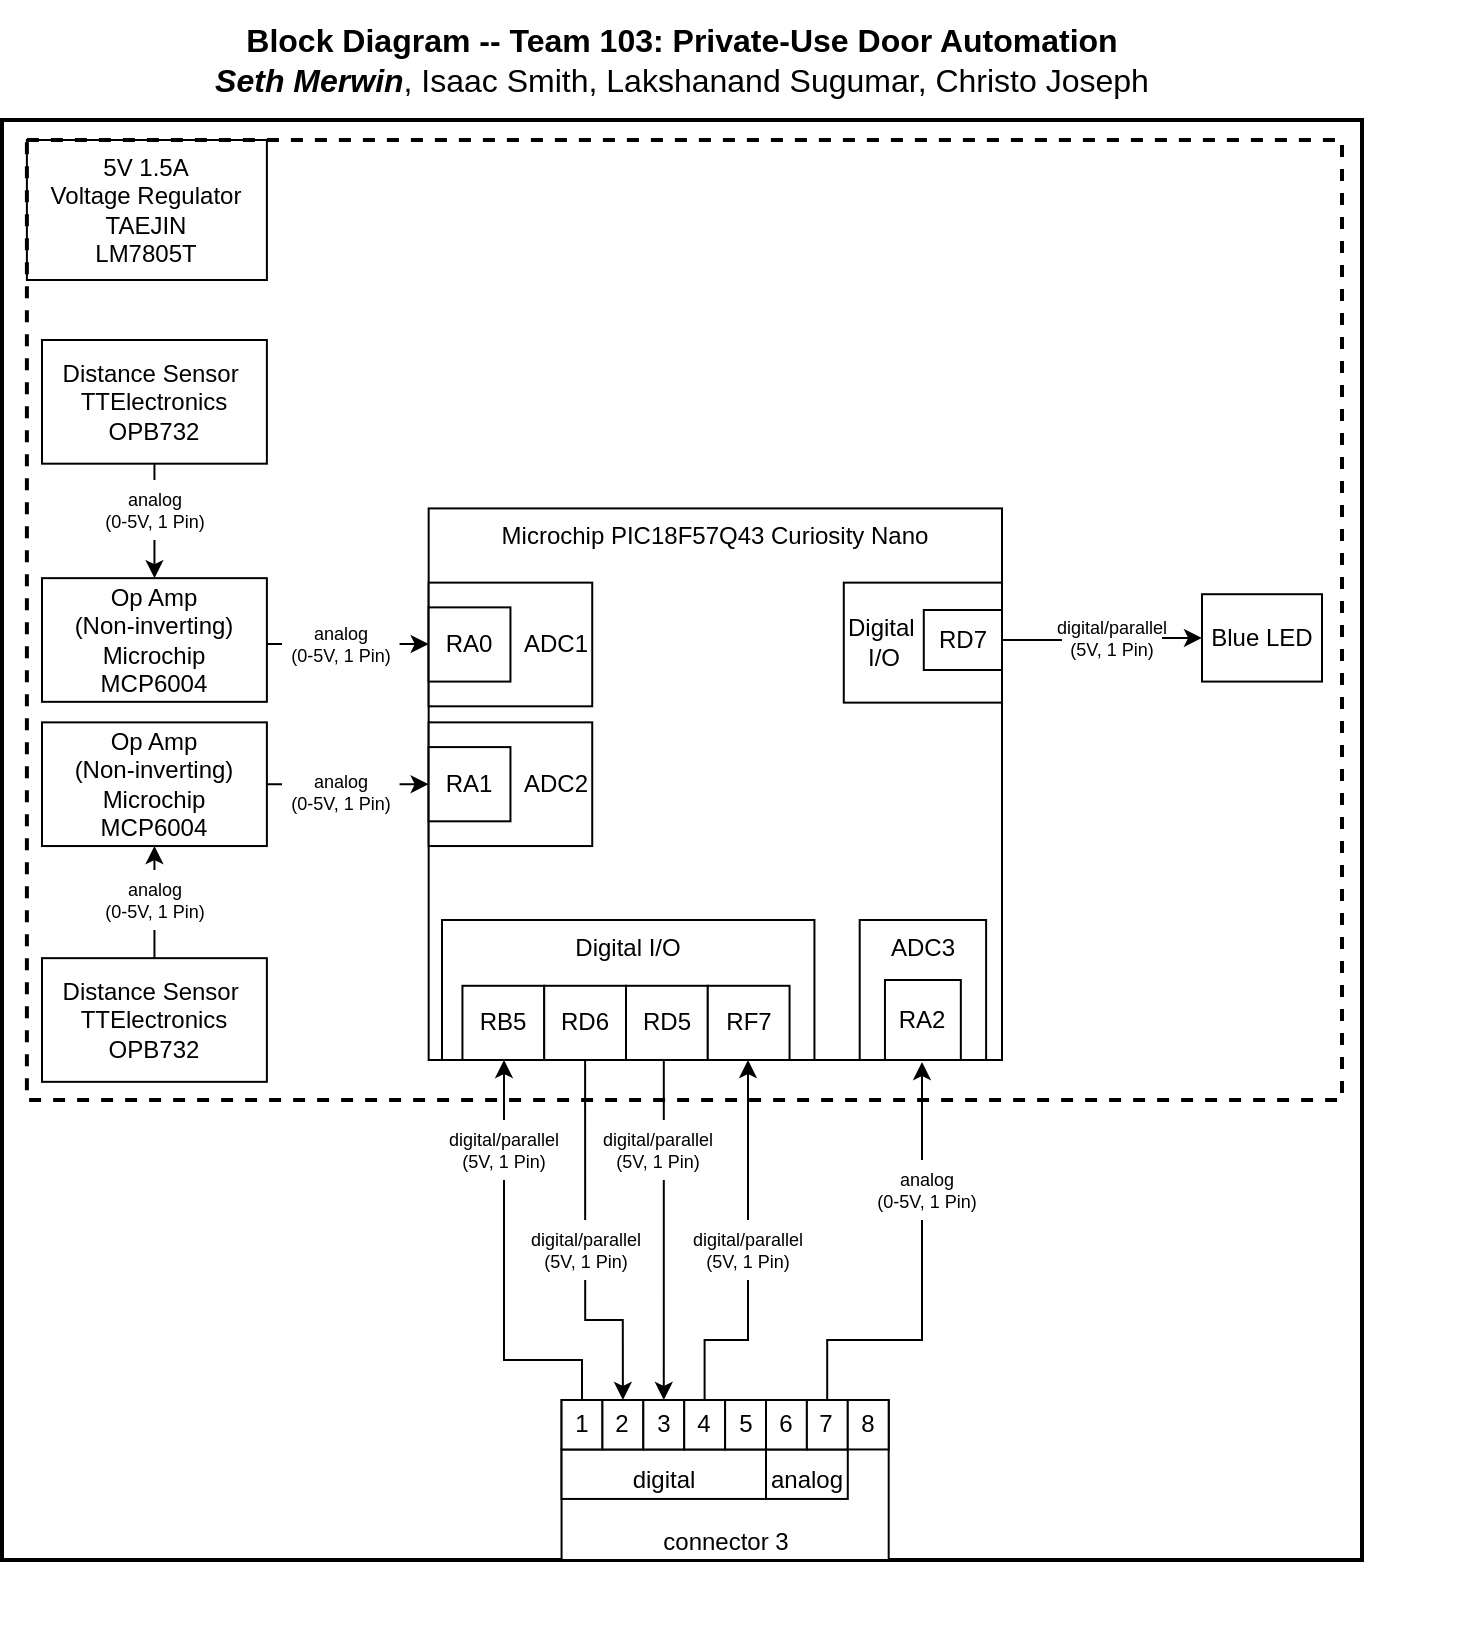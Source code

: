 <mxfile version="28.2.5">
  <diagram name="Page-1" id="hgV2WE_vq-kMDefhnzd4">
    <mxGraphModel grid="1" page="1" gridSize="10" guides="1" tooltips="1" connect="1" arrows="1" fold="1" pageScale="1" pageWidth="850" pageHeight="1100" math="0" shadow="0">
      <root>
        <mxCell id="0" />
        <mxCell id="1" parent="0" />
        <mxCell id="6swBmumY7SecbSZGO2hE-2" value="" style="rounded=0;whiteSpace=wrap;html=1;fillColor=none;verticalAlign=top;strokeWidth=2;" vertex="1" parent="1">
          <mxGeometry x="510" y="160" width="680" height="720" as="geometry" />
        </mxCell>
        <mxCell id="xc2jS8zjyYvJkJ2TT7Xu-1" value="" style="rounded=0;whiteSpace=wrap;html=1;fillColor=none;dashed=1;strokeWidth=2;" vertex="1" parent="1">
          <mxGeometry x="522.45" y="170" width="657.55" height="480" as="geometry" />
        </mxCell>
        <mxCell id="6swBmumY7SecbSZGO2hE-1" value="" style="group;align=center;strokeColor=none;" connectable="0" vertex="1" parent="1">
          <mxGeometry x="570" y="280" width="670" height="640" as="geometry" />
        </mxCell>
        <mxCell id="6swBmumY7SecbSZGO2hE-3" value="Microchip PIC18F57Q43 Curiosity Nano" style="rounded=0;whiteSpace=wrap;html=1;verticalAlign=top;fillColor=none;movable=1;resizable=1;rotatable=1;deletable=1;editable=1;locked=0;connectable=1;" vertex="1" parent="6swBmumY7SecbSZGO2hE-1">
          <mxGeometry x="153.33" y="74.21" width="286.67" height="275.79" as="geometry" />
        </mxCell>
        <mxCell id="6swBmumY7SecbSZGO2hE-4" value="Digital I/O" style="rounded=0;whiteSpace=wrap;html=1;fillColor=none;verticalAlign=top;" vertex="1" parent="6swBmumY7SecbSZGO2hE-1">
          <mxGeometry x="160" y="280" width="186.22" height="70" as="geometry" />
        </mxCell>
        <mxCell id="6swBmumY7SecbSZGO2hE-6" value="ADC1" style="rounded=0;whiteSpace=wrap;html=1;align=right;" vertex="1" parent="6swBmumY7SecbSZGO2hE-1">
          <mxGeometry x="153.333" y="111.316" width="81.778" height="61.842" as="geometry" />
        </mxCell>
        <mxCell id="6swBmumY7SecbSZGO2hE-7" value="RB5" style="rounded=0;whiteSpace=wrap;html=1;" vertex="1" parent="6swBmumY7SecbSZGO2hE-1">
          <mxGeometry x="170.22" y="312.897" width="40.889" height="37.105" as="geometry" />
        </mxCell>
        <mxCell id="6swBmumY7SecbSZGO2hE-8" value="" style="edgeStyle=orthogonalEdgeStyle;rounded=0;orthogonalLoop=1;jettySize=auto;html=1;entryX=0.5;entryY=0;entryDx=0;entryDy=0;exitX=0.5;exitY=1;exitDx=0;exitDy=0;" edge="1" parent="6swBmumY7SecbSZGO2hE-1" source="6swBmumY7SecbSZGO2hE-9" target="6swBmumY7SecbSZGO2hE-22">
          <mxGeometry relative="1" as="geometry">
            <Array as="points">
              <mxPoint x="232" y="480" />
              <mxPoint x="250" y="480" />
            </Array>
          </mxGeometry>
        </mxCell>
        <mxCell id="6swBmumY7SecbSZGO2hE-9" value="&lt;div&gt;RD6&lt;/div&gt;" style="rounded=0;whiteSpace=wrap;html=1;" vertex="1" parent="6swBmumY7SecbSZGO2hE-1">
          <mxGeometry x="211.109" y="312.897" width="40.889" height="37.105" as="geometry" />
        </mxCell>
        <mxCell id="6swBmumY7SecbSZGO2hE-10" value="" style="edgeStyle=orthogonalEdgeStyle;rounded=0;orthogonalLoop=1;jettySize=auto;html=1;entryX=0.5;entryY=0;entryDx=0;entryDy=0;exitX=0.5;exitY=1;exitDx=0;exitDy=0;" edge="1" parent="6swBmumY7SecbSZGO2hE-1" source="6swBmumY7SecbSZGO2hE-11" target="6swBmumY7SecbSZGO2hE-23">
          <mxGeometry relative="1" as="geometry">
            <Array as="points">
              <mxPoint x="271" y="350" />
            </Array>
          </mxGeometry>
        </mxCell>
        <mxCell id="6swBmumY7SecbSZGO2hE-11" value="RD5" style="rounded=0;whiteSpace=wrap;html=1;" vertex="1" parent="6swBmumY7SecbSZGO2hE-1">
          <mxGeometry x="251.998" y="312.897" width="40.889" height="37.105" as="geometry" />
        </mxCell>
        <mxCell id="6swBmumY7SecbSZGO2hE-12" value="RA0" style="rounded=0;whiteSpace=wrap;html=1;" vertex="1" parent="6swBmumY7SecbSZGO2hE-1">
          <mxGeometry x="153.333" y="123.684" width="40.889" height="37.105" as="geometry" />
        </mxCell>
        <mxCell id="6swBmumY7SecbSZGO2hE-13" value="&lt;div style=&quot;&quot;&gt;ADC3&lt;/div&gt;" style="rounded=0;whiteSpace=wrap;html=1;align=center;direction=north;verticalAlign=top;" vertex="1" parent="6swBmumY7SecbSZGO2hE-1">
          <mxGeometry x="368.843" y="280" width="63.214" height="70" as="geometry" />
        </mxCell>
        <mxCell id="6swBmumY7SecbSZGO2hE-14" value="&lt;div&gt;RA2&lt;/div&gt;" style="rounded=0;whiteSpace=wrap;html=1;direction=north;" vertex="1" parent="6swBmumY7SecbSZGO2hE-1">
          <mxGeometry x="381.485" y="310.004" width="37.93" height="40" as="geometry" />
        </mxCell>
        <mxCell id="6swBmumY7SecbSZGO2hE-46" value="" style="edgeStyle=orthogonalEdgeStyle;rounded=0;orthogonalLoop=1;jettySize=auto;html=1;" edge="1" parent="6swBmumY7SecbSZGO2hE-1" source="6swBmumY7SecbSZGO2hE-16" target="6swBmumY7SecbSZGO2hE-12">
          <mxGeometry relative="1" as="geometry">
            <Array as="points">
              <mxPoint x="90" y="142" />
              <mxPoint x="90" y="142" />
            </Array>
          </mxGeometry>
        </mxCell>
        <mxCell id="6swBmumY7SecbSZGO2hE-16" value="&lt;div&gt;Op Amp&lt;/div&gt;&lt;div&gt;(Non-inverting)&lt;/div&gt;&lt;div&gt;Microchip&lt;/div&gt;&lt;div&gt;MCP6004&lt;/div&gt;" style="rounded=0;whiteSpace=wrap;html=1;" vertex="1" parent="6swBmumY7SecbSZGO2hE-1">
          <mxGeometry x="-39.998" y="109.076" width="112.444" height="61.842" as="geometry" />
        </mxCell>
        <mxCell id="6swBmumY7SecbSZGO2hE-17" value="" style="group" connectable="0" vertex="1" parent="6swBmumY7SecbSZGO2hE-1">
          <mxGeometry x="219.778" y="519.999" width="163.56" height="80" as="geometry" />
        </mxCell>
        <mxCell id="6swBmumY7SecbSZGO2hE-18" value="connector 3" style="rounded=0;whiteSpace=wrap;html=1;verticalAlign=bottom;" vertex="1" parent="6swBmumY7SecbSZGO2hE-17">
          <mxGeometry width="163.56" height="80" as="geometry" />
        </mxCell>
        <mxCell id="6swBmumY7SecbSZGO2hE-19" value="digital" style="rounded=0;whiteSpace=wrap;html=1;verticalAlign=bottom;" vertex="1" parent="6swBmumY7SecbSZGO2hE-17">
          <mxGeometry y="24.737" width="102.222" height="24.737" as="geometry" />
        </mxCell>
        <mxCell id="6swBmumY7SecbSZGO2hE-20" value="analog" style="rounded=0;whiteSpace=wrap;html=1;verticalAlign=bottom;" vertex="1" parent="6swBmumY7SecbSZGO2hE-17">
          <mxGeometry x="102.222" y="24.737" width="40.889" height="24.737" as="geometry" />
        </mxCell>
        <mxCell id="6swBmumY7SecbSZGO2hE-21" value="1" style="rounded=0;whiteSpace=wrap;html=1;" vertex="1" parent="6swBmumY7SecbSZGO2hE-17">
          <mxGeometry width="20.444" height="24.737" as="geometry" />
        </mxCell>
        <mxCell id="6swBmumY7SecbSZGO2hE-22" value="2" style="rounded=0;whiteSpace=wrap;html=1;" vertex="1" parent="6swBmumY7SecbSZGO2hE-17">
          <mxGeometry x="20.444" width="20.444" height="24.737" as="geometry" />
        </mxCell>
        <mxCell id="6swBmumY7SecbSZGO2hE-23" value="3" style="rounded=0;whiteSpace=wrap;html=1;" vertex="1" parent="6swBmumY7SecbSZGO2hE-17">
          <mxGeometry x="40.889" width="20.444" height="24.737" as="geometry" />
        </mxCell>
        <mxCell id="6swBmumY7SecbSZGO2hE-24" value="4" style="rounded=0;whiteSpace=wrap;html=1;" vertex="1" parent="6swBmumY7SecbSZGO2hE-17">
          <mxGeometry x="61.333" width="20.444" height="24.737" as="geometry" />
        </mxCell>
        <mxCell id="6swBmumY7SecbSZGO2hE-25" value="5" style="rounded=0;whiteSpace=wrap;html=1;" vertex="1" parent="6swBmumY7SecbSZGO2hE-17">
          <mxGeometry x="81.778" width="20.444" height="24.737" as="geometry" />
        </mxCell>
        <mxCell id="6swBmumY7SecbSZGO2hE-26" value="6" style="rounded=0;whiteSpace=wrap;html=1;" vertex="1" parent="6swBmumY7SecbSZGO2hE-17">
          <mxGeometry x="102.222" width="20.444" height="24.737" as="geometry" />
        </mxCell>
        <mxCell id="6swBmumY7SecbSZGO2hE-27" value="7" style="rounded=0;whiteSpace=wrap;html=1;" vertex="1" parent="6swBmumY7SecbSZGO2hE-17">
          <mxGeometry x="122.667" width="20.444" height="24.737" as="geometry" />
        </mxCell>
        <mxCell id="6swBmumY7SecbSZGO2hE-28" value="8" style="rounded=0;whiteSpace=wrap;html=1;" vertex="1" parent="6swBmumY7SecbSZGO2hE-17">
          <mxGeometry x="143.111" width="20.444" height="24.737" as="geometry" />
        </mxCell>
        <mxCell id="6swBmumY7SecbSZGO2hE-30" value="ADC2" style="rounded=0;whiteSpace=wrap;html=1;align=right;" vertex="1" parent="6swBmumY7SecbSZGO2hE-1">
          <mxGeometry x="153.333" y="181.18" width="81.778" height="61.842" as="geometry" />
        </mxCell>
        <mxCell id="6swBmumY7SecbSZGO2hE-31" value="RA1" style="rounded=0;whiteSpace=wrap;html=1;" vertex="1" parent="6swBmumY7SecbSZGO2hE-1">
          <mxGeometry x="153.333" y="193.55" width="40.889" height="37.105" as="geometry" />
        </mxCell>
        <mxCell id="6swBmumY7SecbSZGO2hE-32" style="edgeStyle=orthogonalEdgeStyle;rounded=0;orthogonalLoop=1;jettySize=auto;html=1;exitX=1;exitY=0.5;exitDx=0;exitDy=0;entryX=0;entryY=0.5;entryDx=0;entryDy=0;" edge="1" parent="6swBmumY7SecbSZGO2hE-1" source="6swBmumY7SecbSZGO2hE-33" target="6swBmumY7SecbSZGO2hE-3">
          <mxGeometry relative="1" as="geometry" />
        </mxCell>
        <mxCell id="6swBmumY7SecbSZGO2hE-33" value="&lt;div&gt;Op Amp&lt;/div&gt;&lt;div&gt;(Non-inverting)&lt;/div&gt;&lt;div&gt;&lt;div&gt;&lt;span style=&quot;background-color: light-dark(#ffffff, var(--ge-dark-color, #121212));&quot;&gt;Microchip&lt;/span&gt;&lt;/div&gt;&lt;/div&gt;&lt;div&gt;&lt;span style=&quot;background-color: light-dark(#ffffff, var(--ge-dark-color, #121212));&quot;&gt;MCP6004&lt;/span&gt;&lt;/div&gt;" style="rounded=0;whiteSpace=wrap;html=1;" vertex="1" parent="6swBmumY7SecbSZGO2hE-1">
          <mxGeometry x="-39.998" y="181.18" width="112.444" height="61.842" as="geometry" />
        </mxCell>
        <mxCell id="6swBmumY7SecbSZGO2hE-34" value="" style="edgeStyle=orthogonalEdgeStyle;rounded=0;orthogonalLoop=1;jettySize=auto;html=1;" edge="1" parent="6swBmumY7SecbSZGO2hE-1" source="6swBmumY7SecbSZGO2hE-35" target="6swBmumY7SecbSZGO2hE-33">
          <mxGeometry relative="1" as="geometry" />
        </mxCell>
        <mxCell id="6swBmumY7SecbSZGO2hE-35" value="&lt;div&gt;&lt;span style=&quot;color: light-dark(rgb(0, 0, 0), rgb(255, 255, 255)); background-color: light-dark(#ffffff, var(--ge-dark-color, #121212));&quot;&gt;Distance Sensor&amp;nbsp;&lt;/span&gt;&lt;/div&gt;&lt;div&gt;&lt;span style=&quot;color: light-dark(rgb(0, 0, 0), rgb(255, 255, 255)); background-color: light-dark(#ffffff, var(--ge-dark-color, #121212));&quot;&gt;TTElectronics&lt;/span&gt;&lt;/div&gt;&lt;div&gt;&lt;span&gt;OPB732&lt;/span&gt;&lt;/div&gt;" style="rounded=0;whiteSpace=wrap;html=1;" vertex="1" parent="6swBmumY7SecbSZGO2hE-1">
          <mxGeometry x="-39.998" y="299.08" width="112.444" height="61.842" as="geometry" />
        </mxCell>
        <mxCell id="6swBmumY7SecbSZGO2hE-36" value="" style="edgeStyle=orthogonalEdgeStyle;rounded=0;orthogonalLoop=1;jettySize=auto;html=1;" edge="1" parent="6swBmumY7SecbSZGO2hE-1" source="6swBmumY7SecbSZGO2hE-21" target="6swBmumY7SecbSZGO2hE-7">
          <mxGeometry relative="1" as="geometry">
            <Array as="points">
              <mxPoint x="230" y="500" />
              <mxPoint x="191" y="500" />
            </Array>
          </mxGeometry>
        </mxCell>
        <mxCell id="6swBmumY7SecbSZGO2hE-37" value="" style="edgeStyle=orthogonalEdgeStyle;rounded=0;orthogonalLoop=1;jettySize=auto;html=1;" edge="1" parent="6swBmumY7SecbSZGO2hE-1" source="6swBmumY7SecbSZGO2hE-27">
          <mxGeometry relative="1" as="geometry">
            <mxPoint x="400" y="351" as="targetPoint" />
            <Array as="points">
              <mxPoint x="353" y="490" />
              <mxPoint x="400" y="490" />
            </Array>
          </mxGeometry>
        </mxCell>
        <mxCell id="6swBmumY7SecbSZGO2hE-38" value="&lt;div style=&quot;&quot;&gt;&lt;span style=&quot;background-color: transparent; color: light-dark(rgb(0, 0, 0), rgb(255, 255, 255));&quot;&gt;Digital&lt;/span&gt;&lt;/div&gt;&lt;div style=&quot;&quot;&gt;&amp;nbsp; &amp;nbsp;I/O&lt;/div&gt;" style="text;html=1;align=left;verticalAlign=middle;whiteSpace=wrap;rounded=0;strokeColor=default;" vertex="1" parent="6swBmumY7SecbSZGO2hE-1">
          <mxGeometry x="360.89" y="111.32" width="79.11" height="60" as="geometry" />
        </mxCell>
        <mxCell id="6swBmumY7SecbSZGO2hE-39" value="" style="edgeStyle=orthogonalEdgeStyle;rounded=0;orthogonalLoop=1;jettySize=auto;html=1;" edge="1" parent="6swBmumY7SecbSZGO2hE-1" source="6swBmumY7SecbSZGO2hE-40" target="6swBmumY7SecbSZGO2hE-41">
          <mxGeometry relative="1" as="geometry" />
        </mxCell>
        <mxCell id="6swBmumY7SecbSZGO2hE-40" value="RD7" style="text;html=1;align=center;verticalAlign=middle;whiteSpace=wrap;rounded=0;strokeColor=default;" vertex="1" parent="6swBmumY7SecbSZGO2hE-1">
          <mxGeometry x="400.89" y="125.0" width="39.11" height="30" as="geometry" />
        </mxCell>
        <mxCell id="6swBmumY7SecbSZGO2hE-41" value="Blue LED" style="text;html=1;align=center;verticalAlign=middle;whiteSpace=wrap;rounded=0;strokeColor=default;" vertex="1" parent="6swBmumY7SecbSZGO2hE-1">
          <mxGeometry x="540" y="117.11" width="60" height="43.68" as="geometry" />
        </mxCell>
        <mxCell id="6swBmumY7SecbSZGO2hE-42" value="RF7" style="rounded=0;whiteSpace=wrap;html=1;" vertex="1" parent="6swBmumY7SecbSZGO2hE-1">
          <mxGeometry x="292.888" y="312.897" width="40.889" height="37.105" as="geometry" />
        </mxCell>
        <mxCell id="6swBmumY7SecbSZGO2hE-43" value="" style="edgeStyle=orthogonalEdgeStyle;rounded=0;orthogonalLoop=1;jettySize=auto;html=1;" edge="1" parent="6swBmumY7SecbSZGO2hE-1" source="6swBmumY7SecbSZGO2hE-24" target="6swBmumY7SecbSZGO2hE-42">
          <mxGeometry relative="1" as="geometry">
            <Array as="points">
              <mxPoint x="291" y="490" />
              <mxPoint x="313" y="490" />
            </Array>
          </mxGeometry>
        </mxCell>
        <mxCell id="6swBmumY7SecbSZGO2hE-15" value="&lt;div&gt;&lt;span style=&quot;color: light-dark(rgb(0, 0, 0), rgb(255, 255, 255)); background-color: light-dark(#ffffff, var(--ge-dark-color, #121212));&quot;&gt;Distance Sensor&amp;nbsp;&lt;/span&gt;&lt;/div&gt;&lt;div&gt;&lt;span style=&quot;color: light-dark(rgb(0, 0, 0), rgb(255, 255, 255)); background-color: light-dark(#ffffff, var(--ge-dark-color, #121212));&quot;&gt;TTElectronics&lt;/span&gt;&lt;/div&gt;&lt;div&gt;&lt;span&gt;OPB732&lt;/span&gt;&lt;/div&gt;" style="rounded=0;whiteSpace=wrap;html=1;" vertex="1" parent="6swBmumY7SecbSZGO2hE-1">
          <mxGeometry x="-39.998" y="-10.002" width="112.444" height="61.842" as="geometry" />
        </mxCell>
        <mxCell id="6swBmumY7SecbSZGO2hE-29" value="" style="endArrow=classic;html=1;rounded=0;exitX=0.5;exitY=1;exitDx=0;exitDy=0;" edge="1" parent="6swBmumY7SecbSZGO2hE-1" source="6swBmumY7SecbSZGO2hE-15" target="6swBmumY7SecbSZGO2hE-16">
          <mxGeometry width="50" height="50" relative="1" as="geometry">
            <mxPoint x="122.667" y="482.368" as="sourcePoint" />
            <mxPoint x="173.778" y="420.526" as="targetPoint" />
          </mxGeometry>
        </mxCell>
        <mxCell id="6swBmumY7SecbSZGO2hE-47" value="digital/parallel&lt;div&gt;(5V, 1 Pin)&lt;/div&gt;" style="text;html=1;align=center;verticalAlign=middle;whiteSpace=wrap;rounded=0;fontSize=9;fillColor=default;" vertex="1" parent="6swBmumY7SecbSZGO2hE-1">
          <mxGeometry x="470" y="123.68" width="50" height="30" as="geometry" />
        </mxCell>
        <mxCell id="6swBmumY7SecbSZGO2hE-52" value="analog&lt;div&gt;(0-5V, 1 Pin)&lt;/div&gt;" style="text;html=1;align=center;verticalAlign=middle;whiteSpace=wrap;rounded=0;fontSize=9;fillColor=default;" vertex="1" parent="6swBmumY7SecbSZGO2hE-1">
          <mxGeometry x="-13.17" y="255" width="58.78" height="30" as="geometry" />
        </mxCell>
        <mxCell id="6swBmumY7SecbSZGO2hE-53" value="analog&lt;div&gt;(0-5V, 1 Pin)&lt;/div&gt;" style="text;html=1;align=center;verticalAlign=middle;whiteSpace=wrap;rounded=0;fontSize=9;fillColor=default;" vertex="1" parent="6swBmumY7SecbSZGO2hE-1">
          <mxGeometry x="-13.17" y="60" width="58.78" height="30" as="geometry" />
        </mxCell>
        <mxCell id="6swBmumY7SecbSZGO2hE-54" value="analog&lt;div&gt;(0-5V, 1 Pin)&lt;/div&gt;" style="text;html=1;align=center;verticalAlign=middle;whiteSpace=wrap;rounded=0;fontSize=9;fillColor=default;" vertex="1" parent="6swBmumY7SecbSZGO2hE-1">
          <mxGeometry x="80" y="127.24" width="58.78" height="30" as="geometry" />
        </mxCell>
        <mxCell id="6swBmumY7SecbSZGO2hE-55" value="analog&lt;div&gt;(0-5V, 1 Pin)&lt;/div&gt;" style="text;html=1;align=center;verticalAlign=middle;whiteSpace=wrap;rounded=0;fontSize=9;fillColor=default;" vertex="1" parent="6swBmumY7SecbSZGO2hE-1">
          <mxGeometry x="80" y="200.66" width="58.78" height="30" as="geometry" />
        </mxCell>
        <mxCell id="6swBmumY7SecbSZGO2hE-56" value="digital/parallel&lt;div&gt;(5V, 1 Pin)&lt;/div&gt;" style="text;html=1;align=center;verticalAlign=middle;whiteSpace=wrap;rounded=0;fontSize=9;fillColor=default;" vertex="1" parent="6swBmumY7SecbSZGO2hE-1">
          <mxGeometry x="165.66" y="380" width="50" height="30" as="geometry" />
        </mxCell>
        <mxCell id="6swBmumY7SecbSZGO2hE-57" value="digital/parallel&lt;div&gt;(5V, 1 Pin)&lt;/div&gt;" style="text;html=1;align=center;verticalAlign=middle;whiteSpace=wrap;rounded=0;fontSize=9;fillColor=default;" vertex="1" parent="6swBmumY7SecbSZGO2hE-1">
          <mxGeometry x="206.55" y="430" width="50" height="30" as="geometry" />
        </mxCell>
        <mxCell id="6swBmumY7SecbSZGO2hE-58" value="digital/parallel&lt;div&gt;(5V, 1 Pin)&lt;/div&gt;" style="text;html=1;align=center;verticalAlign=middle;whiteSpace=wrap;rounded=0;fontSize=9;fillColor=default;" vertex="1" parent="6swBmumY7SecbSZGO2hE-1">
          <mxGeometry x="242.89" y="380" width="50" height="30" as="geometry" />
        </mxCell>
        <mxCell id="6swBmumY7SecbSZGO2hE-59" value="digital/parallel&lt;div&gt;(5V, 1 Pin)&lt;/div&gt;" style="text;html=1;align=center;verticalAlign=middle;whiteSpace=wrap;rounded=0;fontSize=9;fillColor=default;" vertex="1" parent="6swBmumY7SecbSZGO2hE-1">
          <mxGeometry x="288.33" y="430" width="50" height="30" as="geometry" />
        </mxCell>
        <mxCell id="6swBmumY7SecbSZGO2hE-60" value="analog&lt;div&gt;(0-5V, 1 Pin)&lt;/div&gt;" style="text;html=1;align=center;verticalAlign=middle;whiteSpace=wrap;rounded=0;fontSize=9;fillColor=default;" vertex="1" parent="6swBmumY7SecbSZGO2hE-1">
          <mxGeometry x="373.28" y="400" width="58.78" height="30" as="geometry" />
        </mxCell>
        <mxCell id="6swBmumY7SecbSZGO2hE-44" value="&lt;div style=&quot;font-size: 16px&quot;&gt;&lt;b style=&quot;font-size: 16px&quot;&gt;Block Diagram -- Team 103: Private-Use Door Automation&lt;/b&gt;&lt;/div&gt;&lt;div style=&quot;font-size: 16px&quot;&gt;&lt;i&gt;&lt;b&gt;Seth Merwin&lt;/b&gt;&lt;/i&gt;, Isaac Smith,&amp;nbsp;&lt;span style=&quot;background-color: transparent; color: light-dark(rgb(0, 0, 0), rgb(255, 255, 255));&quot;&gt;Lakshanand Sugumar, Christo Joseph&lt;/span&gt;&lt;/div&gt;" style="text;html=1;strokeColor=none;fillColor=none;align=center;verticalAlign=middle;whiteSpace=wrap;rounded=0;fontSize=16;" vertex="1" parent="1">
          <mxGeometry x="520" y="100" width="660" height="60" as="geometry" />
        </mxCell>
        <mxCell id="6swBmumY7SecbSZGO2hE-45" value="5V 1.5A Voltage&amp;nbsp;&lt;span style=&quot;background-color: transparent; color: light-dark(rgb(0, 0, 0), rgb(255, 255, 255));&quot;&gt;Regulator&lt;/span&gt;&lt;div&gt;TAEJIN&lt;br&gt;&lt;div&gt;&lt;span style=&quot;background-color: transparent; color: light-dark(rgb(0, 0, 0), rgb(255, 255, 255));&quot;&gt;LM7805T&lt;/span&gt;&lt;/div&gt;&lt;/div&gt;" style="text;html=1;align=center;verticalAlign=middle;whiteSpace=wrap;rounded=0;strokeColor=default;" vertex="1" parent="1">
          <mxGeometry x="522.45" y="170" width="120" height="70" as="geometry" />
        </mxCell>
      </root>
    </mxGraphModel>
  </diagram>
</mxfile>
